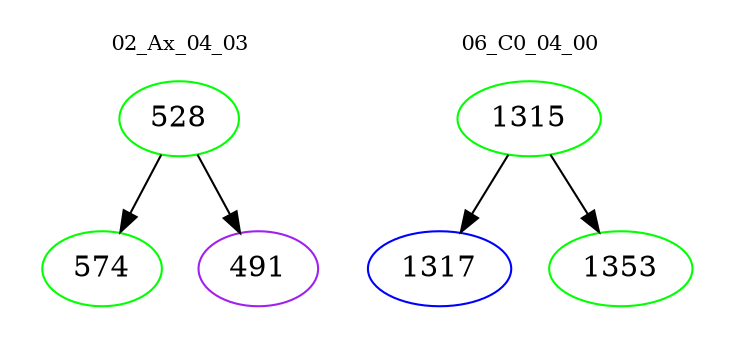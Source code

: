 digraph{
subgraph cluster_0 {
color = white
label = "02_Ax_04_03";
fontsize=10;
T0_528 [label="528", color="green"]
T0_528 -> T0_574 [color="black"]
T0_574 [label="574", color="green"]
T0_528 -> T0_491 [color="black"]
T0_491 [label="491", color="purple"]
}
subgraph cluster_1 {
color = white
label = "06_C0_04_00";
fontsize=10;
T1_1315 [label="1315", color="green"]
T1_1315 -> T1_1317 [color="black"]
T1_1317 [label="1317", color="blue"]
T1_1315 -> T1_1353 [color="black"]
T1_1353 [label="1353", color="green"]
}
}
